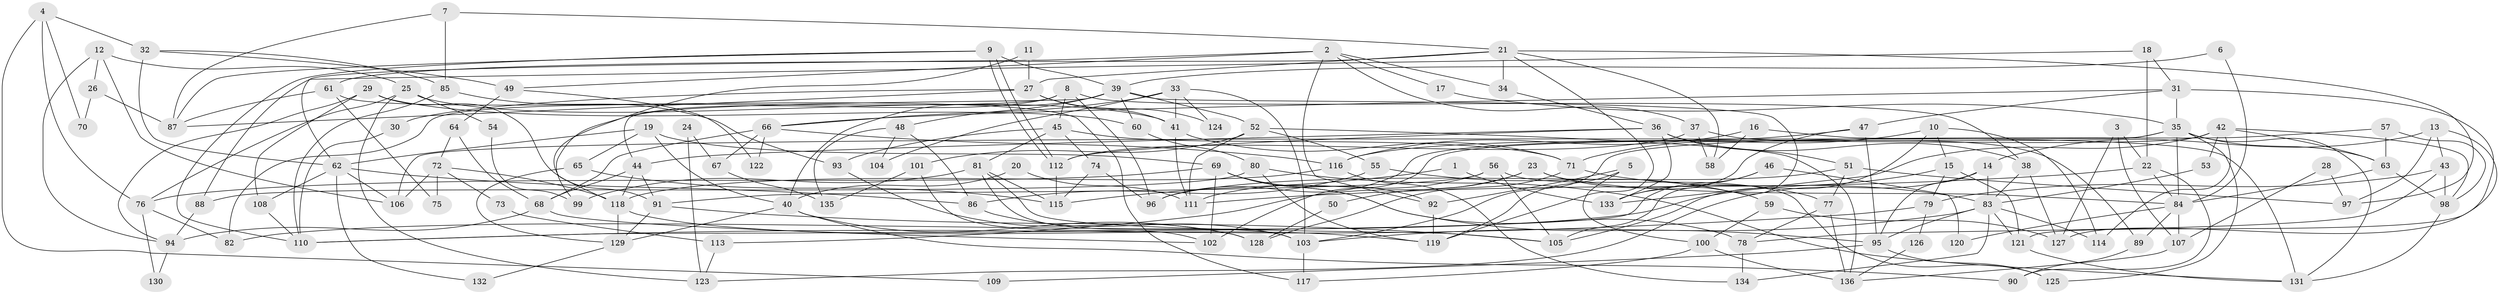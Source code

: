 // coarse degree distribution, {15: 0.012195121951219513, 5: 0.15853658536585366, 11: 0.024390243902439025, 4: 0.18292682926829268, 10: 0.024390243902439025, 7: 0.06097560975609756, 8: 0.04878048780487805, 3: 0.15853658536585366, 2: 0.21951219512195122, 6: 0.07317073170731707, 16: 0.012195121951219513, 12: 0.024390243902439025}
// Generated by graph-tools (version 1.1) at 2025/51/03/04/25 22:51:09]
// undirected, 136 vertices, 272 edges
graph export_dot {
  node [color=gray90,style=filled];
  1;
  2;
  3;
  4;
  5;
  6;
  7;
  8;
  9;
  10;
  11;
  12;
  13;
  14;
  15;
  16;
  17;
  18;
  19;
  20;
  21;
  22;
  23;
  24;
  25;
  26;
  27;
  28;
  29;
  30;
  31;
  32;
  33;
  34;
  35;
  36;
  37;
  38;
  39;
  40;
  41;
  42;
  43;
  44;
  45;
  46;
  47;
  48;
  49;
  50;
  51;
  52;
  53;
  54;
  55;
  56;
  57;
  58;
  59;
  60;
  61;
  62;
  63;
  64;
  65;
  66;
  67;
  68;
  69;
  70;
  71;
  72;
  73;
  74;
  75;
  76;
  77;
  78;
  79;
  80;
  81;
  82;
  83;
  84;
  85;
  86;
  87;
  88;
  89;
  90;
  91;
  92;
  93;
  94;
  95;
  96;
  97;
  98;
  99;
  100;
  101;
  102;
  103;
  104;
  105;
  106;
  107;
  108;
  109;
  110;
  111;
  112;
  113;
  114;
  115;
  116;
  117;
  118;
  119;
  120;
  121;
  122;
  123;
  124;
  125;
  126;
  127;
  128;
  129;
  130;
  131;
  132;
  133;
  134;
  135;
  136;
  1 -- 115;
  1 -- 133;
  2 -- 62;
  2 -- 92;
  2 -- 17;
  2 -- 34;
  2 -- 37;
  2 -- 49;
  3 -- 127;
  3 -- 22;
  3 -- 107;
  4 -- 32;
  4 -- 76;
  4 -- 70;
  4 -- 109;
  5 -- 119;
  5 -- 100;
  5 -- 92;
  6 -- 39;
  6 -- 84;
  7 -- 87;
  7 -- 85;
  7 -- 21;
  8 -- 38;
  8 -- 96;
  8 -- 45;
  8 -- 82;
  8 -- 99;
  9 -- 112;
  9 -- 112;
  9 -- 110;
  9 -- 39;
  9 -- 87;
  10 -- 71;
  10 -- 114;
  10 -- 15;
  10 -- 105;
  11 -- 27;
  11 -- 118;
  12 -- 94;
  12 -- 106;
  12 -- 25;
  12 -- 26;
  13 -- 97;
  13 -- 14;
  13 -- 43;
  13 -- 127;
  14 -- 83;
  14 -- 95;
  14 -- 123;
  15 -- 121;
  15 -- 79;
  15 -- 82;
  16 -- 116;
  16 -- 131;
  16 -- 58;
  17 -- 35;
  18 -- 31;
  18 -- 22;
  18 -- 88;
  19 -- 69;
  19 -- 40;
  19 -- 62;
  19 -- 65;
  20 -- 111;
  20 -- 40;
  21 -- 34;
  21 -- 27;
  21 -- 58;
  21 -- 61;
  21 -- 97;
  21 -- 119;
  22 -- 111;
  22 -- 84;
  22 -- 90;
  23 -- 77;
  23 -- 84;
  23 -- 50;
  23 -- 113;
  24 -- 67;
  24 -- 123;
  25 -- 76;
  25 -- 41;
  25 -- 54;
  25 -- 123;
  26 -- 87;
  26 -- 70;
  27 -- 41;
  27 -- 30;
  27 -- 87;
  27 -- 124;
  28 -- 97;
  28 -- 107;
  29 -- 91;
  29 -- 60;
  29 -- 94;
  29 -- 108;
  30 -- 110;
  31 -- 47;
  31 -- 35;
  31 -- 66;
  31 -- 121;
  32 -- 62;
  32 -- 85;
  32 -- 49;
  33 -- 66;
  33 -- 41;
  33 -- 103;
  33 -- 104;
  33 -- 124;
  34 -- 36;
  35 -- 84;
  35 -- 63;
  35 -- 96;
  35 -- 106;
  35 -- 125;
  35 -- 131;
  36 -- 44;
  36 -- 112;
  36 -- 38;
  36 -- 51;
  36 -- 133;
  37 -- 58;
  37 -- 89;
  37 -- 112;
  38 -- 83;
  38 -- 127;
  39 -- 105;
  39 -- 40;
  39 -- 44;
  39 -- 48;
  39 -- 52;
  39 -- 60;
  40 -- 129;
  40 -- 90;
  40 -- 128;
  41 -- 71;
  41 -- 111;
  42 -- 102;
  42 -- 63;
  42 -- 53;
  42 -- 98;
  42 -- 114;
  42 -- 133;
  43 -- 78;
  43 -- 79;
  43 -- 98;
  44 -- 91;
  44 -- 68;
  44 -- 118;
  45 -- 81;
  45 -- 71;
  45 -- 74;
  45 -- 93;
  46 -- 110;
  46 -- 133;
  46 -- 120;
  47 -- 116;
  47 -- 133;
  47 -- 95;
  48 -- 86;
  48 -- 104;
  48 -- 135;
  49 -- 64;
  49 -- 122;
  50 -- 128;
  51 -- 96;
  51 -- 77;
  51 -- 97;
  52 -- 111;
  52 -- 55;
  52 -- 101;
  52 -- 136;
  53 -- 83;
  54 -- 99;
  55 -- 86;
  55 -- 59;
  56 -- 125;
  56 -- 105;
  56 -- 91;
  56 -- 111;
  57 -- 98;
  57 -- 103;
  57 -- 63;
  59 -- 127;
  59 -- 100;
  60 -- 80;
  61 -- 87;
  61 -- 75;
  61 -- 117;
  62 -- 106;
  62 -- 86;
  62 -- 108;
  62 -- 132;
  63 -- 98;
  63 -- 84;
  64 -- 68;
  64 -- 72;
  65 -- 115;
  65 -- 129;
  66 -- 116;
  66 -- 67;
  66 -- 68;
  66 -- 122;
  67 -- 135;
  68 -- 94;
  68 -- 102;
  69 -- 95;
  69 -- 92;
  69 -- 76;
  69 -- 78;
  69 -- 102;
  71 -- 83;
  71 -- 128;
  72 -- 118;
  72 -- 73;
  72 -- 75;
  72 -- 106;
  73 -- 113;
  74 -- 115;
  74 -- 96;
  76 -- 82;
  76 -- 130;
  77 -- 136;
  77 -- 78;
  78 -- 134;
  79 -- 110;
  79 -- 126;
  80 -- 131;
  80 -- 88;
  80 -- 119;
  81 -- 105;
  81 -- 103;
  81 -- 99;
  81 -- 115;
  83 -- 103;
  83 -- 121;
  83 -- 95;
  83 -- 114;
  83 -- 134;
  84 -- 89;
  84 -- 107;
  84 -- 120;
  85 -- 110;
  85 -- 93;
  86 -- 103;
  88 -- 94;
  89 -- 90;
  91 -- 129;
  91 -- 105;
  92 -- 119;
  93 -- 128;
  94 -- 130;
  95 -- 109;
  95 -- 125;
  98 -- 131;
  100 -- 136;
  100 -- 117;
  101 -- 102;
  101 -- 135;
  103 -- 117;
  107 -- 136;
  108 -- 110;
  112 -- 115;
  113 -- 123;
  116 -- 134;
  116 -- 118;
  118 -- 119;
  118 -- 129;
  121 -- 131;
  126 -- 136;
  129 -- 132;
}
